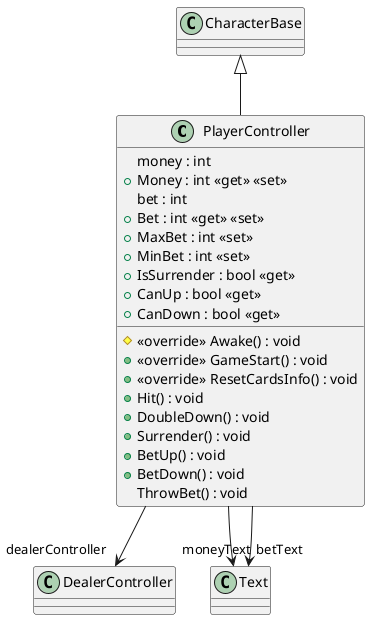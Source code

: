 @startuml
class PlayerController {
    money : int
    + Money : int <<get>> <<set>>
    bet : int
    + Bet : int <<get>> <<set>>
    + MaxBet : int <<set>>
    + MinBet : int <<set>>
    # <<override>> Awake() : void
    + <<override>> GameStart() : void
    + <<override>> ResetCardsInfo() : void
    + Hit() : void
    + DoubleDown() : void
    + IsSurrender : bool <<get>>
    + Surrender() : void
    + CanUp : bool <<get>>
    + CanDown : bool <<get>>
    + BetUp() : void
    + BetDown() : void
    ThrowBet() : void
}
CharacterBase <|-- PlayerController
PlayerController --> "dealerController" DealerController
PlayerController --> "moneyText" Text
PlayerController --> "betText" Text
@enduml
